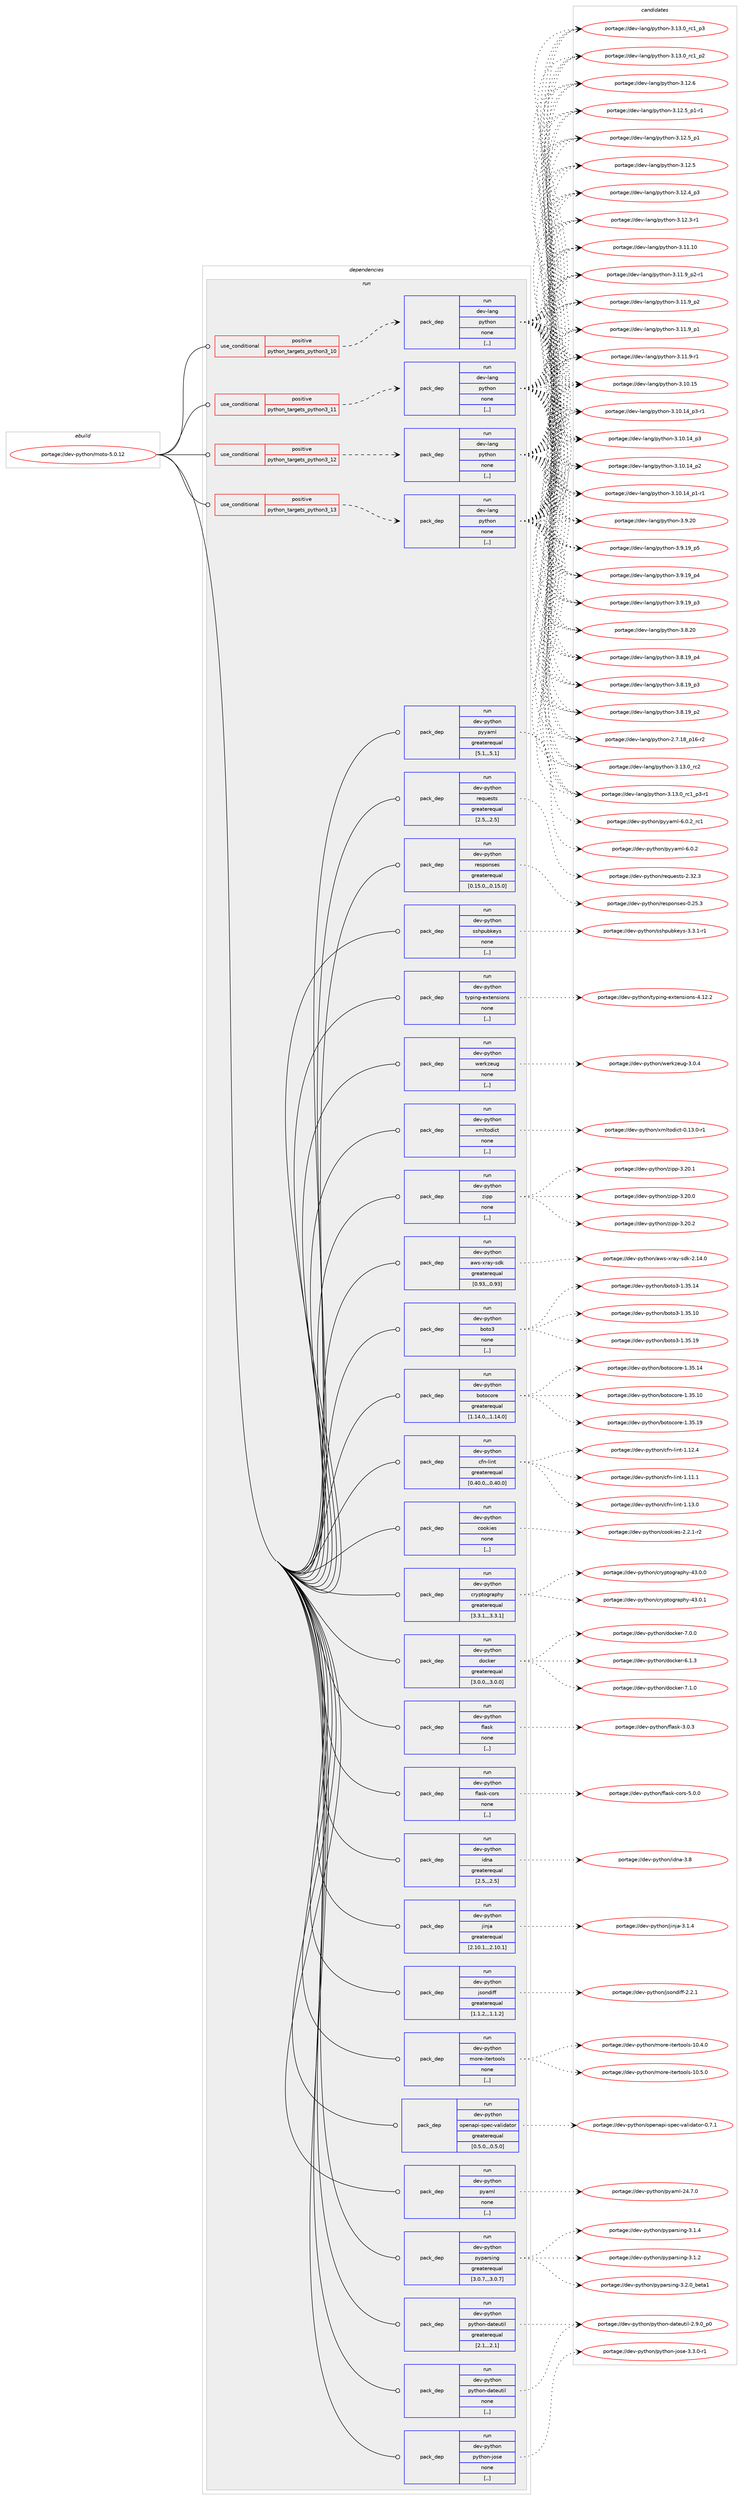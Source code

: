 digraph prolog {

# *************
# Graph options
# *************

newrank=true;
concentrate=true;
compound=true;
graph [rankdir=LR,fontname=Helvetica,fontsize=10,ranksep=1.5];#, ranksep=2.5, nodesep=0.2];
edge  [arrowhead=vee];
node  [fontname=Helvetica,fontsize=10];

# **********
# The ebuild
# **********

subgraph cluster_leftcol {
color=gray;
label=<<i>ebuild</i>>;
id [label="portage://dev-python/moto-5.0.12", color=red, width=4, href="../dev-python/moto-5.0.12.svg"];
}

# ****************
# The dependencies
# ****************

subgraph cluster_midcol {
color=gray;
label=<<i>dependencies</i>>;
subgraph cluster_compile {
fillcolor="#eeeeee";
style=filled;
label=<<i>compile</i>>;
}
subgraph cluster_compileandrun {
fillcolor="#eeeeee";
style=filled;
label=<<i>compile and run</i>>;
}
subgraph cluster_run {
fillcolor="#eeeeee";
style=filled;
label=<<i>run</i>>;
subgraph cond165378 {
dependency646344 [label=<<TABLE BORDER="0" CELLBORDER="1" CELLSPACING="0" CELLPADDING="4"><TR><TD ROWSPAN="3" CELLPADDING="10">use_conditional</TD></TR><TR><TD>positive</TD></TR><TR><TD>python_targets_python3_10</TD></TR></TABLE>>, shape=none, color=red];
subgraph pack476147 {
dependency646345 [label=<<TABLE BORDER="0" CELLBORDER="1" CELLSPACING="0" CELLPADDING="4" WIDTH="220"><TR><TD ROWSPAN="6" CELLPADDING="30">pack_dep</TD></TR><TR><TD WIDTH="110">run</TD></TR><TR><TD>dev-lang</TD></TR><TR><TD>python</TD></TR><TR><TD>none</TD></TR><TR><TD>[,,]</TD></TR></TABLE>>, shape=none, color=blue];
}
dependency646344:e -> dependency646345:w [weight=20,style="dashed",arrowhead="vee"];
}
id:e -> dependency646344:w [weight=20,style="solid",arrowhead="odot"];
subgraph cond165379 {
dependency646346 [label=<<TABLE BORDER="0" CELLBORDER="1" CELLSPACING="0" CELLPADDING="4"><TR><TD ROWSPAN="3" CELLPADDING="10">use_conditional</TD></TR><TR><TD>positive</TD></TR><TR><TD>python_targets_python3_11</TD></TR></TABLE>>, shape=none, color=red];
subgraph pack476148 {
dependency646347 [label=<<TABLE BORDER="0" CELLBORDER="1" CELLSPACING="0" CELLPADDING="4" WIDTH="220"><TR><TD ROWSPAN="6" CELLPADDING="30">pack_dep</TD></TR><TR><TD WIDTH="110">run</TD></TR><TR><TD>dev-lang</TD></TR><TR><TD>python</TD></TR><TR><TD>none</TD></TR><TR><TD>[,,]</TD></TR></TABLE>>, shape=none, color=blue];
}
dependency646346:e -> dependency646347:w [weight=20,style="dashed",arrowhead="vee"];
}
id:e -> dependency646346:w [weight=20,style="solid",arrowhead="odot"];
subgraph cond165380 {
dependency646348 [label=<<TABLE BORDER="0" CELLBORDER="1" CELLSPACING="0" CELLPADDING="4"><TR><TD ROWSPAN="3" CELLPADDING="10">use_conditional</TD></TR><TR><TD>positive</TD></TR><TR><TD>python_targets_python3_12</TD></TR></TABLE>>, shape=none, color=red];
subgraph pack476149 {
dependency646349 [label=<<TABLE BORDER="0" CELLBORDER="1" CELLSPACING="0" CELLPADDING="4" WIDTH="220"><TR><TD ROWSPAN="6" CELLPADDING="30">pack_dep</TD></TR><TR><TD WIDTH="110">run</TD></TR><TR><TD>dev-lang</TD></TR><TR><TD>python</TD></TR><TR><TD>none</TD></TR><TR><TD>[,,]</TD></TR></TABLE>>, shape=none, color=blue];
}
dependency646348:e -> dependency646349:w [weight=20,style="dashed",arrowhead="vee"];
}
id:e -> dependency646348:w [weight=20,style="solid",arrowhead="odot"];
subgraph cond165381 {
dependency646350 [label=<<TABLE BORDER="0" CELLBORDER="1" CELLSPACING="0" CELLPADDING="4"><TR><TD ROWSPAN="3" CELLPADDING="10">use_conditional</TD></TR><TR><TD>positive</TD></TR><TR><TD>python_targets_python3_13</TD></TR></TABLE>>, shape=none, color=red];
subgraph pack476150 {
dependency646351 [label=<<TABLE BORDER="0" CELLBORDER="1" CELLSPACING="0" CELLPADDING="4" WIDTH="220"><TR><TD ROWSPAN="6" CELLPADDING="30">pack_dep</TD></TR><TR><TD WIDTH="110">run</TD></TR><TR><TD>dev-lang</TD></TR><TR><TD>python</TD></TR><TR><TD>none</TD></TR><TR><TD>[,,]</TD></TR></TABLE>>, shape=none, color=blue];
}
dependency646350:e -> dependency646351:w [weight=20,style="dashed",arrowhead="vee"];
}
id:e -> dependency646350:w [weight=20,style="solid",arrowhead="odot"];
subgraph pack476151 {
dependency646352 [label=<<TABLE BORDER="0" CELLBORDER="1" CELLSPACING="0" CELLPADDING="4" WIDTH="220"><TR><TD ROWSPAN="6" CELLPADDING="30">pack_dep</TD></TR><TR><TD WIDTH="110">run</TD></TR><TR><TD>dev-python</TD></TR><TR><TD>aws-xray-sdk</TD></TR><TR><TD>greaterequal</TD></TR><TR><TD>[0.93,,,0.93]</TD></TR></TABLE>>, shape=none, color=blue];
}
id:e -> dependency646352:w [weight=20,style="solid",arrowhead="odot"];
subgraph pack476152 {
dependency646353 [label=<<TABLE BORDER="0" CELLBORDER="1" CELLSPACING="0" CELLPADDING="4" WIDTH="220"><TR><TD ROWSPAN="6" CELLPADDING="30">pack_dep</TD></TR><TR><TD WIDTH="110">run</TD></TR><TR><TD>dev-python</TD></TR><TR><TD>boto3</TD></TR><TR><TD>none</TD></TR><TR><TD>[,,]</TD></TR></TABLE>>, shape=none, color=blue];
}
id:e -> dependency646353:w [weight=20,style="solid",arrowhead="odot"];
subgraph pack476153 {
dependency646354 [label=<<TABLE BORDER="0" CELLBORDER="1" CELLSPACING="0" CELLPADDING="4" WIDTH="220"><TR><TD ROWSPAN="6" CELLPADDING="30">pack_dep</TD></TR><TR><TD WIDTH="110">run</TD></TR><TR><TD>dev-python</TD></TR><TR><TD>botocore</TD></TR><TR><TD>greaterequal</TD></TR><TR><TD>[1.14.0,,,1.14.0]</TD></TR></TABLE>>, shape=none, color=blue];
}
id:e -> dependency646354:w [weight=20,style="solid",arrowhead="odot"];
subgraph pack476154 {
dependency646355 [label=<<TABLE BORDER="0" CELLBORDER="1" CELLSPACING="0" CELLPADDING="4" WIDTH="220"><TR><TD ROWSPAN="6" CELLPADDING="30">pack_dep</TD></TR><TR><TD WIDTH="110">run</TD></TR><TR><TD>dev-python</TD></TR><TR><TD>cfn-lint</TD></TR><TR><TD>greaterequal</TD></TR><TR><TD>[0.40.0,,,0.40.0]</TD></TR></TABLE>>, shape=none, color=blue];
}
id:e -> dependency646355:w [weight=20,style="solid",arrowhead="odot"];
subgraph pack476155 {
dependency646356 [label=<<TABLE BORDER="0" CELLBORDER="1" CELLSPACING="0" CELLPADDING="4" WIDTH="220"><TR><TD ROWSPAN="6" CELLPADDING="30">pack_dep</TD></TR><TR><TD WIDTH="110">run</TD></TR><TR><TD>dev-python</TD></TR><TR><TD>cookies</TD></TR><TR><TD>none</TD></TR><TR><TD>[,,]</TD></TR></TABLE>>, shape=none, color=blue];
}
id:e -> dependency646356:w [weight=20,style="solid",arrowhead="odot"];
subgraph pack476156 {
dependency646357 [label=<<TABLE BORDER="0" CELLBORDER="1" CELLSPACING="0" CELLPADDING="4" WIDTH="220"><TR><TD ROWSPAN="6" CELLPADDING="30">pack_dep</TD></TR><TR><TD WIDTH="110">run</TD></TR><TR><TD>dev-python</TD></TR><TR><TD>cryptography</TD></TR><TR><TD>greaterequal</TD></TR><TR><TD>[3.3.1,,,3.3.1]</TD></TR></TABLE>>, shape=none, color=blue];
}
id:e -> dependency646357:w [weight=20,style="solid",arrowhead="odot"];
subgraph pack476157 {
dependency646358 [label=<<TABLE BORDER="0" CELLBORDER="1" CELLSPACING="0" CELLPADDING="4" WIDTH="220"><TR><TD ROWSPAN="6" CELLPADDING="30">pack_dep</TD></TR><TR><TD WIDTH="110">run</TD></TR><TR><TD>dev-python</TD></TR><TR><TD>docker</TD></TR><TR><TD>greaterequal</TD></TR><TR><TD>[3.0.0,,,3.0.0]</TD></TR></TABLE>>, shape=none, color=blue];
}
id:e -> dependency646358:w [weight=20,style="solid",arrowhead="odot"];
subgraph pack476158 {
dependency646359 [label=<<TABLE BORDER="0" CELLBORDER="1" CELLSPACING="0" CELLPADDING="4" WIDTH="220"><TR><TD ROWSPAN="6" CELLPADDING="30">pack_dep</TD></TR><TR><TD WIDTH="110">run</TD></TR><TR><TD>dev-python</TD></TR><TR><TD>flask</TD></TR><TR><TD>none</TD></TR><TR><TD>[,,]</TD></TR></TABLE>>, shape=none, color=blue];
}
id:e -> dependency646359:w [weight=20,style="solid",arrowhead="odot"];
subgraph pack476159 {
dependency646360 [label=<<TABLE BORDER="0" CELLBORDER="1" CELLSPACING="0" CELLPADDING="4" WIDTH="220"><TR><TD ROWSPAN="6" CELLPADDING="30">pack_dep</TD></TR><TR><TD WIDTH="110">run</TD></TR><TR><TD>dev-python</TD></TR><TR><TD>flask-cors</TD></TR><TR><TD>none</TD></TR><TR><TD>[,,]</TD></TR></TABLE>>, shape=none, color=blue];
}
id:e -> dependency646360:w [weight=20,style="solid",arrowhead="odot"];
subgraph pack476160 {
dependency646361 [label=<<TABLE BORDER="0" CELLBORDER="1" CELLSPACING="0" CELLPADDING="4" WIDTH="220"><TR><TD ROWSPAN="6" CELLPADDING="30">pack_dep</TD></TR><TR><TD WIDTH="110">run</TD></TR><TR><TD>dev-python</TD></TR><TR><TD>idna</TD></TR><TR><TD>greaterequal</TD></TR><TR><TD>[2.5,,,2.5]</TD></TR></TABLE>>, shape=none, color=blue];
}
id:e -> dependency646361:w [weight=20,style="solid",arrowhead="odot"];
subgraph pack476161 {
dependency646362 [label=<<TABLE BORDER="0" CELLBORDER="1" CELLSPACING="0" CELLPADDING="4" WIDTH="220"><TR><TD ROWSPAN="6" CELLPADDING="30">pack_dep</TD></TR><TR><TD WIDTH="110">run</TD></TR><TR><TD>dev-python</TD></TR><TR><TD>jinja</TD></TR><TR><TD>greaterequal</TD></TR><TR><TD>[2.10.1,,,2.10.1]</TD></TR></TABLE>>, shape=none, color=blue];
}
id:e -> dependency646362:w [weight=20,style="solid",arrowhead="odot"];
subgraph pack476162 {
dependency646363 [label=<<TABLE BORDER="0" CELLBORDER="1" CELLSPACING="0" CELLPADDING="4" WIDTH="220"><TR><TD ROWSPAN="6" CELLPADDING="30">pack_dep</TD></TR><TR><TD WIDTH="110">run</TD></TR><TR><TD>dev-python</TD></TR><TR><TD>jsondiff</TD></TR><TR><TD>greaterequal</TD></TR><TR><TD>[1.1.2,,,1.1.2]</TD></TR></TABLE>>, shape=none, color=blue];
}
id:e -> dependency646363:w [weight=20,style="solid",arrowhead="odot"];
subgraph pack476163 {
dependency646364 [label=<<TABLE BORDER="0" CELLBORDER="1" CELLSPACING="0" CELLPADDING="4" WIDTH="220"><TR><TD ROWSPAN="6" CELLPADDING="30">pack_dep</TD></TR><TR><TD WIDTH="110">run</TD></TR><TR><TD>dev-python</TD></TR><TR><TD>more-itertools</TD></TR><TR><TD>none</TD></TR><TR><TD>[,,]</TD></TR></TABLE>>, shape=none, color=blue];
}
id:e -> dependency646364:w [weight=20,style="solid",arrowhead="odot"];
subgraph pack476164 {
dependency646365 [label=<<TABLE BORDER="0" CELLBORDER="1" CELLSPACING="0" CELLPADDING="4" WIDTH="220"><TR><TD ROWSPAN="6" CELLPADDING="30">pack_dep</TD></TR><TR><TD WIDTH="110">run</TD></TR><TR><TD>dev-python</TD></TR><TR><TD>openapi-spec-validator</TD></TR><TR><TD>greaterequal</TD></TR><TR><TD>[0.5.0,,,0.5.0]</TD></TR></TABLE>>, shape=none, color=blue];
}
id:e -> dependency646365:w [weight=20,style="solid",arrowhead="odot"];
subgraph pack476165 {
dependency646366 [label=<<TABLE BORDER="0" CELLBORDER="1" CELLSPACING="0" CELLPADDING="4" WIDTH="220"><TR><TD ROWSPAN="6" CELLPADDING="30">pack_dep</TD></TR><TR><TD WIDTH="110">run</TD></TR><TR><TD>dev-python</TD></TR><TR><TD>pyaml</TD></TR><TR><TD>none</TD></TR><TR><TD>[,,]</TD></TR></TABLE>>, shape=none, color=blue];
}
id:e -> dependency646366:w [weight=20,style="solid",arrowhead="odot"];
subgraph pack476166 {
dependency646367 [label=<<TABLE BORDER="0" CELLBORDER="1" CELLSPACING="0" CELLPADDING="4" WIDTH="220"><TR><TD ROWSPAN="6" CELLPADDING="30">pack_dep</TD></TR><TR><TD WIDTH="110">run</TD></TR><TR><TD>dev-python</TD></TR><TR><TD>pyparsing</TD></TR><TR><TD>greaterequal</TD></TR><TR><TD>[3.0.7,,,3.0.7]</TD></TR></TABLE>>, shape=none, color=blue];
}
id:e -> dependency646367:w [weight=20,style="solid",arrowhead="odot"];
subgraph pack476167 {
dependency646368 [label=<<TABLE BORDER="0" CELLBORDER="1" CELLSPACING="0" CELLPADDING="4" WIDTH="220"><TR><TD ROWSPAN="6" CELLPADDING="30">pack_dep</TD></TR><TR><TD WIDTH="110">run</TD></TR><TR><TD>dev-python</TD></TR><TR><TD>python-dateutil</TD></TR><TR><TD>greaterequal</TD></TR><TR><TD>[2.1,,,2.1]</TD></TR></TABLE>>, shape=none, color=blue];
}
id:e -> dependency646368:w [weight=20,style="solid",arrowhead="odot"];
subgraph pack476168 {
dependency646369 [label=<<TABLE BORDER="0" CELLBORDER="1" CELLSPACING="0" CELLPADDING="4" WIDTH="220"><TR><TD ROWSPAN="6" CELLPADDING="30">pack_dep</TD></TR><TR><TD WIDTH="110">run</TD></TR><TR><TD>dev-python</TD></TR><TR><TD>python-dateutil</TD></TR><TR><TD>none</TD></TR><TR><TD>[,,]</TD></TR></TABLE>>, shape=none, color=blue];
}
id:e -> dependency646369:w [weight=20,style="solid",arrowhead="odot"];
subgraph pack476169 {
dependency646370 [label=<<TABLE BORDER="0" CELLBORDER="1" CELLSPACING="0" CELLPADDING="4" WIDTH="220"><TR><TD ROWSPAN="6" CELLPADDING="30">pack_dep</TD></TR><TR><TD WIDTH="110">run</TD></TR><TR><TD>dev-python</TD></TR><TR><TD>python-jose</TD></TR><TR><TD>none</TD></TR><TR><TD>[,,]</TD></TR></TABLE>>, shape=none, color=blue];
}
id:e -> dependency646370:w [weight=20,style="solid",arrowhead="odot"];
subgraph pack476170 {
dependency646371 [label=<<TABLE BORDER="0" CELLBORDER="1" CELLSPACING="0" CELLPADDING="4" WIDTH="220"><TR><TD ROWSPAN="6" CELLPADDING="30">pack_dep</TD></TR><TR><TD WIDTH="110">run</TD></TR><TR><TD>dev-python</TD></TR><TR><TD>pyyaml</TD></TR><TR><TD>greaterequal</TD></TR><TR><TD>[5.1,,,5.1]</TD></TR></TABLE>>, shape=none, color=blue];
}
id:e -> dependency646371:w [weight=20,style="solid",arrowhead="odot"];
subgraph pack476171 {
dependency646372 [label=<<TABLE BORDER="0" CELLBORDER="1" CELLSPACING="0" CELLPADDING="4" WIDTH="220"><TR><TD ROWSPAN="6" CELLPADDING="30">pack_dep</TD></TR><TR><TD WIDTH="110">run</TD></TR><TR><TD>dev-python</TD></TR><TR><TD>requests</TD></TR><TR><TD>greaterequal</TD></TR><TR><TD>[2.5,,,2.5]</TD></TR></TABLE>>, shape=none, color=blue];
}
id:e -> dependency646372:w [weight=20,style="solid",arrowhead="odot"];
subgraph pack476172 {
dependency646373 [label=<<TABLE BORDER="0" CELLBORDER="1" CELLSPACING="0" CELLPADDING="4" WIDTH="220"><TR><TD ROWSPAN="6" CELLPADDING="30">pack_dep</TD></TR><TR><TD WIDTH="110">run</TD></TR><TR><TD>dev-python</TD></TR><TR><TD>responses</TD></TR><TR><TD>greaterequal</TD></TR><TR><TD>[0.15.0,,,0.15.0]</TD></TR></TABLE>>, shape=none, color=blue];
}
id:e -> dependency646373:w [weight=20,style="solid",arrowhead="odot"];
subgraph pack476173 {
dependency646374 [label=<<TABLE BORDER="0" CELLBORDER="1" CELLSPACING="0" CELLPADDING="4" WIDTH="220"><TR><TD ROWSPAN="6" CELLPADDING="30">pack_dep</TD></TR><TR><TD WIDTH="110">run</TD></TR><TR><TD>dev-python</TD></TR><TR><TD>sshpubkeys</TD></TR><TR><TD>none</TD></TR><TR><TD>[,,]</TD></TR></TABLE>>, shape=none, color=blue];
}
id:e -> dependency646374:w [weight=20,style="solid",arrowhead="odot"];
subgraph pack476174 {
dependency646375 [label=<<TABLE BORDER="0" CELLBORDER="1" CELLSPACING="0" CELLPADDING="4" WIDTH="220"><TR><TD ROWSPAN="6" CELLPADDING="30">pack_dep</TD></TR><TR><TD WIDTH="110">run</TD></TR><TR><TD>dev-python</TD></TR><TR><TD>typing-extensions</TD></TR><TR><TD>none</TD></TR><TR><TD>[,,]</TD></TR></TABLE>>, shape=none, color=blue];
}
id:e -> dependency646375:w [weight=20,style="solid",arrowhead="odot"];
subgraph pack476175 {
dependency646376 [label=<<TABLE BORDER="0" CELLBORDER="1" CELLSPACING="0" CELLPADDING="4" WIDTH="220"><TR><TD ROWSPAN="6" CELLPADDING="30">pack_dep</TD></TR><TR><TD WIDTH="110">run</TD></TR><TR><TD>dev-python</TD></TR><TR><TD>werkzeug</TD></TR><TR><TD>none</TD></TR><TR><TD>[,,]</TD></TR></TABLE>>, shape=none, color=blue];
}
id:e -> dependency646376:w [weight=20,style="solid",arrowhead="odot"];
subgraph pack476176 {
dependency646377 [label=<<TABLE BORDER="0" CELLBORDER="1" CELLSPACING="0" CELLPADDING="4" WIDTH="220"><TR><TD ROWSPAN="6" CELLPADDING="30">pack_dep</TD></TR><TR><TD WIDTH="110">run</TD></TR><TR><TD>dev-python</TD></TR><TR><TD>xmltodict</TD></TR><TR><TD>none</TD></TR><TR><TD>[,,]</TD></TR></TABLE>>, shape=none, color=blue];
}
id:e -> dependency646377:w [weight=20,style="solid",arrowhead="odot"];
subgraph pack476177 {
dependency646378 [label=<<TABLE BORDER="0" CELLBORDER="1" CELLSPACING="0" CELLPADDING="4" WIDTH="220"><TR><TD ROWSPAN="6" CELLPADDING="30">pack_dep</TD></TR><TR><TD WIDTH="110">run</TD></TR><TR><TD>dev-python</TD></TR><TR><TD>zipp</TD></TR><TR><TD>none</TD></TR><TR><TD>[,,]</TD></TR></TABLE>>, shape=none, color=blue];
}
id:e -> dependency646378:w [weight=20,style="solid",arrowhead="odot"];
}
}

# **************
# The candidates
# **************

subgraph cluster_choices {
rank=same;
color=gray;
label=<<i>candidates</i>>;

subgraph choice476147 {
color=black;
nodesep=1;
choice10010111845108971101034711212111610411111045514649514648951149950 [label="portage://dev-lang/python-3.13.0_rc2", color=red, width=4,href="../dev-lang/python-3.13.0_rc2.svg"];
choice1001011184510897110103471121211161041111104551464951464895114994995112514511449 [label="portage://dev-lang/python-3.13.0_rc1_p3-r1", color=red, width=4,href="../dev-lang/python-3.13.0_rc1_p3-r1.svg"];
choice100101118451089711010347112121116104111110455146495146489511499499511251 [label="portage://dev-lang/python-3.13.0_rc1_p3", color=red, width=4,href="../dev-lang/python-3.13.0_rc1_p3.svg"];
choice100101118451089711010347112121116104111110455146495146489511499499511250 [label="portage://dev-lang/python-3.13.0_rc1_p2", color=red, width=4,href="../dev-lang/python-3.13.0_rc1_p2.svg"];
choice10010111845108971101034711212111610411111045514649504654 [label="portage://dev-lang/python-3.12.6", color=red, width=4,href="../dev-lang/python-3.12.6.svg"];
choice1001011184510897110103471121211161041111104551464950465395112494511449 [label="portage://dev-lang/python-3.12.5_p1-r1", color=red, width=4,href="../dev-lang/python-3.12.5_p1-r1.svg"];
choice100101118451089711010347112121116104111110455146495046539511249 [label="portage://dev-lang/python-3.12.5_p1", color=red, width=4,href="../dev-lang/python-3.12.5_p1.svg"];
choice10010111845108971101034711212111610411111045514649504653 [label="portage://dev-lang/python-3.12.5", color=red, width=4,href="../dev-lang/python-3.12.5.svg"];
choice100101118451089711010347112121116104111110455146495046529511251 [label="portage://dev-lang/python-3.12.4_p3", color=red, width=4,href="../dev-lang/python-3.12.4_p3.svg"];
choice100101118451089711010347112121116104111110455146495046514511449 [label="portage://dev-lang/python-3.12.3-r1", color=red, width=4,href="../dev-lang/python-3.12.3-r1.svg"];
choice1001011184510897110103471121211161041111104551464949464948 [label="portage://dev-lang/python-3.11.10", color=red, width=4,href="../dev-lang/python-3.11.10.svg"];
choice1001011184510897110103471121211161041111104551464949465795112504511449 [label="portage://dev-lang/python-3.11.9_p2-r1", color=red, width=4,href="../dev-lang/python-3.11.9_p2-r1.svg"];
choice100101118451089711010347112121116104111110455146494946579511250 [label="portage://dev-lang/python-3.11.9_p2", color=red, width=4,href="../dev-lang/python-3.11.9_p2.svg"];
choice100101118451089711010347112121116104111110455146494946579511249 [label="portage://dev-lang/python-3.11.9_p1", color=red, width=4,href="../dev-lang/python-3.11.9_p1.svg"];
choice100101118451089711010347112121116104111110455146494946574511449 [label="portage://dev-lang/python-3.11.9-r1", color=red, width=4,href="../dev-lang/python-3.11.9-r1.svg"];
choice1001011184510897110103471121211161041111104551464948464953 [label="portage://dev-lang/python-3.10.15", color=red, width=4,href="../dev-lang/python-3.10.15.svg"];
choice100101118451089711010347112121116104111110455146494846495295112514511449 [label="portage://dev-lang/python-3.10.14_p3-r1", color=red, width=4,href="../dev-lang/python-3.10.14_p3-r1.svg"];
choice10010111845108971101034711212111610411111045514649484649529511251 [label="portage://dev-lang/python-3.10.14_p3", color=red, width=4,href="../dev-lang/python-3.10.14_p3.svg"];
choice10010111845108971101034711212111610411111045514649484649529511250 [label="portage://dev-lang/python-3.10.14_p2", color=red, width=4,href="../dev-lang/python-3.10.14_p2.svg"];
choice100101118451089711010347112121116104111110455146494846495295112494511449 [label="portage://dev-lang/python-3.10.14_p1-r1", color=red, width=4,href="../dev-lang/python-3.10.14_p1-r1.svg"];
choice10010111845108971101034711212111610411111045514657465048 [label="portage://dev-lang/python-3.9.20", color=red, width=4,href="../dev-lang/python-3.9.20.svg"];
choice100101118451089711010347112121116104111110455146574649579511253 [label="portage://dev-lang/python-3.9.19_p5", color=red, width=4,href="../dev-lang/python-3.9.19_p5.svg"];
choice100101118451089711010347112121116104111110455146574649579511252 [label="portage://dev-lang/python-3.9.19_p4", color=red, width=4,href="../dev-lang/python-3.9.19_p4.svg"];
choice100101118451089711010347112121116104111110455146574649579511251 [label="portage://dev-lang/python-3.9.19_p3", color=red, width=4,href="../dev-lang/python-3.9.19_p3.svg"];
choice10010111845108971101034711212111610411111045514656465048 [label="portage://dev-lang/python-3.8.20", color=red, width=4,href="../dev-lang/python-3.8.20.svg"];
choice100101118451089711010347112121116104111110455146564649579511252 [label="portage://dev-lang/python-3.8.19_p4", color=red, width=4,href="../dev-lang/python-3.8.19_p4.svg"];
choice100101118451089711010347112121116104111110455146564649579511251 [label="portage://dev-lang/python-3.8.19_p3", color=red, width=4,href="../dev-lang/python-3.8.19_p3.svg"];
choice100101118451089711010347112121116104111110455146564649579511250 [label="portage://dev-lang/python-3.8.19_p2", color=red, width=4,href="../dev-lang/python-3.8.19_p2.svg"];
choice100101118451089711010347112121116104111110455046554649569511249544511450 [label="portage://dev-lang/python-2.7.18_p16-r2", color=red, width=4,href="../dev-lang/python-2.7.18_p16-r2.svg"];
dependency646345:e -> choice10010111845108971101034711212111610411111045514649514648951149950:w [style=dotted,weight="100"];
dependency646345:e -> choice1001011184510897110103471121211161041111104551464951464895114994995112514511449:w [style=dotted,weight="100"];
dependency646345:e -> choice100101118451089711010347112121116104111110455146495146489511499499511251:w [style=dotted,weight="100"];
dependency646345:e -> choice100101118451089711010347112121116104111110455146495146489511499499511250:w [style=dotted,weight="100"];
dependency646345:e -> choice10010111845108971101034711212111610411111045514649504654:w [style=dotted,weight="100"];
dependency646345:e -> choice1001011184510897110103471121211161041111104551464950465395112494511449:w [style=dotted,weight="100"];
dependency646345:e -> choice100101118451089711010347112121116104111110455146495046539511249:w [style=dotted,weight="100"];
dependency646345:e -> choice10010111845108971101034711212111610411111045514649504653:w [style=dotted,weight="100"];
dependency646345:e -> choice100101118451089711010347112121116104111110455146495046529511251:w [style=dotted,weight="100"];
dependency646345:e -> choice100101118451089711010347112121116104111110455146495046514511449:w [style=dotted,weight="100"];
dependency646345:e -> choice1001011184510897110103471121211161041111104551464949464948:w [style=dotted,weight="100"];
dependency646345:e -> choice1001011184510897110103471121211161041111104551464949465795112504511449:w [style=dotted,weight="100"];
dependency646345:e -> choice100101118451089711010347112121116104111110455146494946579511250:w [style=dotted,weight="100"];
dependency646345:e -> choice100101118451089711010347112121116104111110455146494946579511249:w [style=dotted,weight="100"];
dependency646345:e -> choice100101118451089711010347112121116104111110455146494946574511449:w [style=dotted,weight="100"];
dependency646345:e -> choice1001011184510897110103471121211161041111104551464948464953:w [style=dotted,weight="100"];
dependency646345:e -> choice100101118451089711010347112121116104111110455146494846495295112514511449:w [style=dotted,weight="100"];
dependency646345:e -> choice10010111845108971101034711212111610411111045514649484649529511251:w [style=dotted,weight="100"];
dependency646345:e -> choice10010111845108971101034711212111610411111045514649484649529511250:w [style=dotted,weight="100"];
dependency646345:e -> choice100101118451089711010347112121116104111110455146494846495295112494511449:w [style=dotted,weight="100"];
dependency646345:e -> choice10010111845108971101034711212111610411111045514657465048:w [style=dotted,weight="100"];
dependency646345:e -> choice100101118451089711010347112121116104111110455146574649579511253:w [style=dotted,weight="100"];
dependency646345:e -> choice100101118451089711010347112121116104111110455146574649579511252:w [style=dotted,weight="100"];
dependency646345:e -> choice100101118451089711010347112121116104111110455146574649579511251:w [style=dotted,weight="100"];
dependency646345:e -> choice10010111845108971101034711212111610411111045514656465048:w [style=dotted,weight="100"];
dependency646345:e -> choice100101118451089711010347112121116104111110455146564649579511252:w [style=dotted,weight="100"];
dependency646345:e -> choice100101118451089711010347112121116104111110455146564649579511251:w [style=dotted,weight="100"];
dependency646345:e -> choice100101118451089711010347112121116104111110455146564649579511250:w [style=dotted,weight="100"];
dependency646345:e -> choice100101118451089711010347112121116104111110455046554649569511249544511450:w [style=dotted,weight="100"];
}
subgraph choice476148 {
color=black;
nodesep=1;
choice10010111845108971101034711212111610411111045514649514648951149950 [label="portage://dev-lang/python-3.13.0_rc2", color=red, width=4,href="../dev-lang/python-3.13.0_rc2.svg"];
choice1001011184510897110103471121211161041111104551464951464895114994995112514511449 [label="portage://dev-lang/python-3.13.0_rc1_p3-r1", color=red, width=4,href="../dev-lang/python-3.13.0_rc1_p3-r1.svg"];
choice100101118451089711010347112121116104111110455146495146489511499499511251 [label="portage://dev-lang/python-3.13.0_rc1_p3", color=red, width=4,href="../dev-lang/python-3.13.0_rc1_p3.svg"];
choice100101118451089711010347112121116104111110455146495146489511499499511250 [label="portage://dev-lang/python-3.13.0_rc1_p2", color=red, width=4,href="../dev-lang/python-3.13.0_rc1_p2.svg"];
choice10010111845108971101034711212111610411111045514649504654 [label="portage://dev-lang/python-3.12.6", color=red, width=4,href="../dev-lang/python-3.12.6.svg"];
choice1001011184510897110103471121211161041111104551464950465395112494511449 [label="portage://dev-lang/python-3.12.5_p1-r1", color=red, width=4,href="../dev-lang/python-3.12.5_p1-r1.svg"];
choice100101118451089711010347112121116104111110455146495046539511249 [label="portage://dev-lang/python-3.12.5_p1", color=red, width=4,href="../dev-lang/python-3.12.5_p1.svg"];
choice10010111845108971101034711212111610411111045514649504653 [label="portage://dev-lang/python-3.12.5", color=red, width=4,href="../dev-lang/python-3.12.5.svg"];
choice100101118451089711010347112121116104111110455146495046529511251 [label="portage://dev-lang/python-3.12.4_p3", color=red, width=4,href="../dev-lang/python-3.12.4_p3.svg"];
choice100101118451089711010347112121116104111110455146495046514511449 [label="portage://dev-lang/python-3.12.3-r1", color=red, width=4,href="../dev-lang/python-3.12.3-r1.svg"];
choice1001011184510897110103471121211161041111104551464949464948 [label="portage://dev-lang/python-3.11.10", color=red, width=4,href="../dev-lang/python-3.11.10.svg"];
choice1001011184510897110103471121211161041111104551464949465795112504511449 [label="portage://dev-lang/python-3.11.9_p2-r1", color=red, width=4,href="../dev-lang/python-3.11.9_p2-r1.svg"];
choice100101118451089711010347112121116104111110455146494946579511250 [label="portage://dev-lang/python-3.11.9_p2", color=red, width=4,href="../dev-lang/python-3.11.9_p2.svg"];
choice100101118451089711010347112121116104111110455146494946579511249 [label="portage://dev-lang/python-3.11.9_p1", color=red, width=4,href="../dev-lang/python-3.11.9_p1.svg"];
choice100101118451089711010347112121116104111110455146494946574511449 [label="portage://dev-lang/python-3.11.9-r1", color=red, width=4,href="../dev-lang/python-3.11.9-r1.svg"];
choice1001011184510897110103471121211161041111104551464948464953 [label="portage://dev-lang/python-3.10.15", color=red, width=4,href="../dev-lang/python-3.10.15.svg"];
choice100101118451089711010347112121116104111110455146494846495295112514511449 [label="portage://dev-lang/python-3.10.14_p3-r1", color=red, width=4,href="../dev-lang/python-3.10.14_p3-r1.svg"];
choice10010111845108971101034711212111610411111045514649484649529511251 [label="portage://dev-lang/python-3.10.14_p3", color=red, width=4,href="../dev-lang/python-3.10.14_p3.svg"];
choice10010111845108971101034711212111610411111045514649484649529511250 [label="portage://dev-lang/python-3.10.14_p2", color=red, width=4,href="../dev-lang/python-3.10.14_p2.svg"];
choice100101118451089711010347112121116104111110455146494846495295112494511449 [label="portage://dev-lang/python-3.10.14_p1-r1", color=red, width=4,href="../dev-lang/python-3.10.14_p1-r1.svg"];
choice10010111845108971101034711212111610411111045514657465048 [label="portage://dev-lang/python-3.9.20", color=red, width=4,href="../dev-lang/python-3.9.20.svg"];
choice100101118451089711010347112121116104111110455146574649579511253 [label="portage://dev-lang/python-3.9.19_p5", color=red, width=4,href="../dev-lang/python-3.9.19_p5.svg"];
choice100101118451089711010347112121116104111110455146574649579511252 [label="portage://dev-lang/python-3.9.19_p4", color=red, width=4,href="../dev-lang/python-3.9.19_p4.svg"];
choice100101118451089711010347112121116104111110455146574649579511251 [label="portage://dev-lang/python-3.9.19_p3", color=red, width=4,href="../dev-lang/python-3.9.19_p3.svg"];
choice10010111845108971101034711212111610411111045514656465048 [label="portage://dev-lang/python-3.8.20", color=red, width=4,href="../dev-lang/python-3.8.20.svg"];
choice100101118451089711010347112121116104111110455146564649579511252 [label="portage://dev-lang/python-3.8.19_p4", color=red, width=4,href="../dev-lang/python-3.8.19_p4.svg"];
choice100101118451089711010347112121116104111110455146564649579511251 [label="portage://dev-lang/python-3.8.19_p3", color=red, width=4,href="../dev-lang/python-3.8.19_p3.svg"];
choice100101118451089711010347112121116104111110455146564649579511250 [label="portage://dev-lang/python-3.8.19_p2", color=red, width=4,href="../dev-lang/python-3.8.19_p2.svg"];
choice100101118451089711010347112121116104111110455046554649569511249544511450 [label="portage://dev-lang/python-2.7.18_p16-r2", color=red, width=4,href="../dev-lang/python-2.7.18_p16-r2.svg"];
dependency646347:e -> choice10010111845108971101034711212111610411111045514649514648951149950:w [style=dotted,weight="100"];
dependency646347:e -> choice1001011184510897110103471121211161041111104551464951464895114994995112514511449:w [style=dotted,weight="100"];
dependency646347:e -> choice100101118451089711010347112121116104111110455146495146489511499499511251:w [style=dotted,weight="100"];
dependency646347:e -> choice100101118451089711010347112121116104111110455146495146489511499499511250:w [style=dotted,weight="100"];
dependency646347:e -> choice10010111845108971101034711212111610411111045514649504654:w [style=dotted,weight="100"];
dependency646347:e -> choice1001011184510897110103471121211161041111104551464950465395112494511449:w [style=dotted,weight="100"];
dependency646347:e -> choice100101118451089711010347112121116104111110455146495046539511249:w [style=dotted,weight="100"];
dependency646347:e -> choice10010111845108971101034711212111610411111045514649504653:w [style=dotted,weight="100"];
dependency646347:e -> choice100101118451089711010347112121116104111110455146495046529511251:w [style=dotted,weight="100"];
dependency646347:e -> choice100101118451089711010347112121116104111110455146495046514511449:w [style=dotted,weight="100"];
dependency646347:e -> choice1001011184510897110103471121211161041111104551464949464948:w [style=dotted,weight="100"];
dependency646347:e -> choice1001011184510897110103471121211161041111104551464949465795112504511449:w [style=dotted,weight="100"];
dependency646347:e -> choice100101118451089711010347112121116104111110455146494946579511250:w [style=dotted,weight="100"];
dependency646347:e -> choice100101118451089711010347112121116104111110455146494946579511249:w [style=dotted,weight="100"];
dependency646347:e -> choice100101118451089711010347112121116104111110455146494946574511449:w [style=dotted,weight="100"];
dependency646347:e -> choice1001011184510897110103471121211161041111104551464948464953:w [style=dotted,weight="100"];
dependency646347:e -> choice100101118451089711010347112121116104111110455146494846495295112514511449:w [style=dotted,weight="100"];
dependency646347:e -> choice10010111845108971101034711212111610411111045514649484649529511251:w [style=dotted,weight="100"];
dependency646347:e -> choice10010111845108971101034711212111610411111045514649484649529511250:w [style=dotted,weight="100"];
dependency646347:e -> choice100101118451089711010347112121116104111110455146494846495295112494511449:w [style=dotted,weight="100"];
dependency646347:e -> choice10010111845108971101034711212111610411111045514657465048:w [style=dotted,weight="100"];
dependency646347:e -> choice100101118451089711010347112121116104111110455146574649579511253:w [style=dotted,weight="100"];
dependency646347:e -> choice100101118451089711010347112121116104111110455146574649579511252:w [style=dotted,weight="100"];
dependency646347:e -> choice100101118451089711010347112121116104111110455146574649579511251:w [style=dotted,weight="100"];
dependency646347:e -> choice10010111845108971101034711212111610411111045514656465048:w [style=dotted,weight="100"];
dependency646347:e -> choice100101118451089711010347112121116104111110455146564649579511252:w [style=dotted,weight="100"];
dependency646347:e -> choice100101118451089711010347112121116104111110455146564649579511251:w [style=dotted,weight="100"];
dependency646347:e -> choice100101118451089711010347112121116104111110455146564649579511250:w [style=dotted,weight="100"];
dependency646347:e -> choice100101118451089711010347112121116104111110455046554649569511249544511450:w [style=dotted,weight="100"];
}
subgraph choice476149 {
color=black;
nodesep=1;
choice10010111845108971101034711212111610411111045514649514648951149950 [label="portage://dev-lang/python-3.13.0_rc2", color=red, width=4,href="../dev-lang/python-3.13.0_rc2.svg"];
choice1001011184510897110103471121211161041111104551464951464895114994995112514511449 [label="portage://dev-lang/python-3.13.0_rc1_p3-r1", color=red, width=4,href="../dev-lang/python-3.13.0_rc1_p3-r1.svg"];
choice100101118451089711010347112121116104111110455146495146489511499499511251 [label="portage://dev-lang/python-3.13.0_rc1_p3", color=red, width=4,href="../dev-lang/python-3.13.0_rc1_p3.svg"];
choice100101118451089711010347112121116104111110455146495146489511499499511250 [label="portage://dev-lang/python-3.13.0_rc1_p2", color=red, width=4,href="../dev-lang/python-3.13.0_rc1_p2.svg"];
choice10010111845108971101034711212111610411111045514649504654 [label="portage://dev-lang/python-3.12.6", color=red, width=4,href="../dev-lang/python-3.12.6.svg"];
choice1001011184510897110103471121211161041111104551464950465395112494511449 [label="portage://dev-lang/python-3.12.5_p1-r1", color=red, width=4,href="../dev-lang/python-3.12.5_p1-r1.svg"];
choice100101118451089711010347112121116104111110455146495046539511249 [label="portage://dev-lang/python-3.12.5_p1", color=red, width=4,href="../dev-lang/python-3.12.5_p1.svg"];
choice10010111845108971101034711212111610411111045514649504653 [label="portage://dev-lang/python-3.12.5", color=red, width=4,href="../dev-lang/python-3.12.5.svg"];
choice100101118451089711010347112121116104111110455146495046529511251 [label="portage://dev-lang/python-3.12.4_p3", color=red, width=4,href="../dev-lang/python-3.12.4_p3.svg"];
choice100101118451089711010347112121116104111110455146495046514511449 [label="portage://dev-lang/python-3.12.3-r1", color=red, width=4,href="../dev-lang/python-3.12.3-r1.svg"];
choice1001011184510897110103471121211161041111104551464949464948 [label="portage://dev-lang/python-3.11.10", color=red, width=4,href="../dev-lang/python-3.11.10.svg"];
choice1001011184510897110103471121211161041111104551464949465795112504511449 [label="portage://dev-lang/python-3.11.9_p2-r1", color=red, width=4,href="../dev-lang/python-3.11.9_p2-r1.svg"];
choice100101118451089711010347112121116104111110455146494946579511250 [label="portage://dev-lang/python-3.11.9_p2", color=red, width=4,href="../dev-lang/python-3.11.9_p2.svg"];
choice100101118451089711010347112121116104111110455146494946579511249 [label="portage://dev-lang/python-3.11.9_p1", color=red, width=4,href="../dev-lang/python-3.11.9_p1.svg"];
choice100101118451089711010347112121116104111110455146494946574511449 [label="portage://dev-lang/python-3.11.9-r1", color=red, width=4,href="../dev-lang/python-3.11.9-r1.svg"];
choice1001011184510897110103471121211161041111104551464948464953 [label="portage://dev-lang/python-3.10.15", color=red, width=4,href="../dev-lang/python-3.10.15.svg"];
choice100101118451089711010347112121116104111110455146494846495295112514511449 [label="portage://dev-lang/python-3.10.14_p3-r1", color=red, width=4,href="../dev-lang/python-3.10.14_p3-r1.svg"];
choice10010111845108971101034711212111610411111045514649484649529511251 [label="portage://dev-lang/python-3.10.14_p3", color=red, width=4,href="../dev-lang/python-3.10.14_p3.svg"];
choice10010111845108971101034711212111610411111045514649484649529511250 [label="portage://dev-lang/python-3.10.14_p2", color=red, width=4,href="../dev-lang/python-3.10.14_p2.svg"];
choice100101118451089711010347112121116104111110455146494846495295112494511449 [label="portage://dev-lang/python-3.10.14_p1-r1", color=red, width=4,href="../dev-lang/python-3.10.14_p1-r1.svg"];
choice10010111845108971101034711212111610411111045514657465048 [label="portage://dev-lang/python-3.9.20", color=red, width=4,href="../dev-lang/python-3.9.20.svg"];
choice100101118451089711010347112121116104111110455146574649579511253 [label="portage://dev-lang/python-3.9.19_p5", color=red, width=4,href="../dev-lang/python-3.9.19_p5.svg"];
choice100101118451089711010347112121116104111110455146574649579511252 [label="portage://dev-lang/python-3.9.19_p4", color=red, width=4,href="../dev-lang/python-3.9.19_p4.svg"];
choice100101118451089711010347112121116104111110455146574649579511251 [label="portage://dev-lang/python-3.9.19_p3", color=red, width=4,href="../dev-lang/python-3.9.19_p3.svg"];
choice10010111845108971101034711212111610411111045514656465048 [label="portage://dev-lang/python-3.8.20", color=red, width=4,href="../dev-lang/python-3.8.20.svg"];
choice100101118451089711010347112121116104111110455146564649579511252 [label="portage://dev-lang/python-3.8.19_p4", color=red, width=4,href="../dev-lang/python-3.8.19_p4.svg"];
choice100101118451089711010347112121116104111110455146564649579511251 [label="portage://dev-lang/python-3.8.19_p3", color=red, width=4,href="../dev-lang/python-3.8.19_p3.svg"];
choice100101118451089711010347112121116104111110455146564649579511250 [label="portage://dev-lang/python-3.8.19_p2", color=red, width=4,href="../dev-lang/python-3.8.19_p2.svg"];
choice100101118451089711010347112121116104111110455046554649569511249544511450 [label="portage://dev-lang/python-2.7.18_p16-r2", color=red, width=4,href="../dev-lang/python-2.7.18_p16-r2.svg"];
dependency646349:e -> choice10010111845108971101034711212111610411111045514649514648951149950:w [style=dotted,weight="100"];
dependency646349:e -> choice1001011184510897110103471121211161041111104551464951464895114994995112514511449:w [style=dotted,weight="100"];
dependency646349:e -> choice100101118451089711010347112121116104111110455146495146489511499499511251:w [style=dotted,weight="100"];
dependency646349:e -> choice100101118451089711010347112121116104111110455146495146489511499499511250:w [style=dotted,weight="100"];
dependency646349:e -> choice10010111845108971101034711212111610411111045514649504654:w [style=dotted,weight="100"];
dependency646349:e -> choice1001011184510897110103471121211161041111104551464950465395112494511449:w [style=dotted,weight="100"];
dependency646349:e -> choice100101118451089711010347112121116104111110455146495046539511249:w [style=dotted,weight="100"];
dependency646349:e -> choice10010111845108971101034711212111610411111045514649504653:w [style=dotted,weight="100"];
dependency646349:e -> choice100101118451089711010347112121116104111110455146495046529511251:w [style=dotted,weight="100"];
dependency646349:e -> choice100101118451089711010347112121116104111110455146495046514511449:w [style=dotted,weight="100"];
dependency646349:e -> choice1001011184510897110103471121211161041111104551464949464948:w [style=dotted,weight="100"];
dependency646349:e -> choice1001011184510897110103471121211161041111104551464949465795112504511449:w [style=dotted,weight="100"];
dependency646349:e -> choice100101118451089711010347112121116104111110455146494946579511250:w [style=dotted,weight="100"];
dependency646349:e -> choice100101118451089711010347112121116104111110455146494946579511249:w [style=dotted,weight="100"];
dependency646349:e -> choice100101118451089711010347112121116104111110455146494946574511449:w [style=dotted,weight="100"];
dependency646349:e -> choice1001011184510897110103471121211161041111104551464948464953:w [style=dotted,weight="100"];
dependency646349:e -> choice100101118451089711010347112121116104111110455146494846495295112514511449:w [style=dotted,weight="100"];
dependency646349:e -> choice10010111845108971101034711212111610411111045514649484649529511251:w [style=dotted,weight="100"];
dependency646349:e -> choice10010111845108971101034711212111610411111045514649484649529511250:w [style=dotted,weight="100"];
dependency646349:e -> choice100101118451089711010347112121116104111110455146494846495295112494511449:w [style=dotted,weight="100"];
dependency646349:e -> choice10010111845108971101034711212111610411111045514657465048:w [style=dotted,weight="100"];
dependency646349:e -> choice100101118451089711010347112121116104111110455146574649579511253:w [style=dotted,weight="100"];
dependency646349:e -> choice100101118451089711010347112121116104111110455146574649579511252:w [style=dotted,weight="100"];
dependency646349:e -> choice100101118451089711010347112121116104111110455146574649579511251:w [style=dotted,weight="100"];
dependency646349:e -> choice10010111845108971101034711212111610411111045514656465048:w [style=dotted,weight="100"];
dependency646349:e -> choice100101118451089711010347112121116104111110455146564649579511252:w [style=dotted,weight="100"];
dependency646349:e -> choice100101118451089711010347112121116104111110455146564649579511251:w [style=dotted,weight="100"];
dependency646349:e -> choice100101118451089711010347112121116104111110455146564649579511250:w [style=dotted,weight="100"];
dependency646349:e -> choice100101118451089711010347112121116104111110455046554649569511249544511450:w [style=dotted,weight="100"];
}
subgraph choice476150 {
color=black;
nodesep=1;
choice10010111845108971101034711212111610411111045514649514648951149950 [label="portage://dev-lang/python-3.13.0_rc2", color=red, width=4,href="../dev-lang/python-3.13.0_rc2.svg"];
choice1001011184510897110103471121211161041111104551464951464895114994995112514511449 [label="portage://dev-lang/python-3.13.0_rc1_p3-r1", color=red, width=4,href="../dev-lang/python-3.13.0_rc1_p3-r1.svg"];
choice100101118451089711010347112121116104111110455146495146489511499499511251 [label="portage://dev-lang/python-3.13.0_rc1_p3", color=red, width=4,href="../dev-lang/python-3.13.0_rc1_p3.svg"];
choice100101118451089711010347112121116104111110455146495146489511499499511250 [label="portage://dev-lang/python-3.13.0_rc1_p2", color=red, width=4,href="../dev-lang/python-3.13.0_rc1_p2.svg"];
choice10010111845108971101034711212111610411111045514649504654 [label="portage://dev-lang/python-3.12.6", color=red, width=4,href="../dev-lang/python-3.12.6.svg"];
choice1001011184510897110103471121211161041111104551464950465395112494511449 [label="portage://dev-lang/python-3.12.5_p1-r1", color=red, width=4,href="../dev-lang/python-3.12.5_p1-r1.svg"];
choice100101118451089711010347112121116104111110455146495046539511249 [label="portage://dev-lang/python-3.12.5_p1", color=red, width=4,href="../dev-lang/python-3.12.5_p1.svg"];
choice10010111845108971101034711212111610411111045514649504653 [label="portage://dev-lang/python-3.12.5", color=red, width=4,href="../dev-lang/python-3.12.5.svg"];
choice100101118451089711010347112121116104111110455146495046529511251 [label="portage://dev-lang/python-3.12.4_p3", color=red, width=4,href="../dev-lang/python-3.12.4_p3.svg"];
choice100101118451089711010347112121116104111110455146495046514511449 [label="portage://dev-lang/python-3.12.3-r1", color=red, width=4,href="../dev-lang/python-3.12.3-r1.svg"];
choice1001011184510897110103471121211161041111104551464949464948 [label="portage://dev-lang/python-3.11.10", color=red, width=4,href="../dev-lang/python-3.11.10.svg"];
choice1001011184510897110103471121211161041111104551464949465795112504511449 [label="portage://dev-lang/python-3.11.9_p2-r1", color=red, width=4,href="../dev-lang/python-3.11.9_p2-r1.svg"];
choice100101118451089711010347112121116104111110455146494946579511250 [label="portage://dev-lang/python-3.11.9_p2", color=red, width=4,href="../dev-lang/python-3.11.9_p2.svg"];
choice100101118451089711010347112121116104111110455146494946579511249 [label="portage://dev-lang/python-3.11.9_p1", color=red, width=4,href="../dev-lang/python-3.11.9_p1.svg"];
choice100101118451089711010347112121116104111110455146494946574511449 [label="portage://dev-lang/python-3.11.9-r1", color=red, width=4,href="../dev-lang/python-3.11.9-r1.svg"];
choice1001011184510897110103471121211161041111104551464948464953 [label="portage://dev-lang/python-3.10.15", color=red, width=4,href="../dev-lang/python-3.10.15.svg"];
choice100101118451089711010347112121116104111110455146494846495295112514511449 [label="portage://dev-lang/python-3.10.14_p3-r1", color=red, width=4,href="../dev-lang/python-3.10.14_p3-r1.svg"];
choice10010111845108971101034711212111610411111045514649484649529511251 [label="portage://dev-lang/python-3.10.14_p3", color=red, width=4,href="../dev-lang/python-3.10.14_p3.svg"];
choice10010111845108971101034711212111610411111045514649484649529511250 [label="portage://dev-lang/python-3.10.14_p2", color=red, width=4,href="../dev-lang/python-3.10.14_p2.svg"];
choice100101118451089711010347112121116104111110455146494846495295112494511449 [label="portage://dev-lang/python-3.10.14_p1-r1", color=red, width=4,href="../dev-lang/python-3.10.14_p1-r1.svg"];
choice10010111845108971101034711212111610411111045514657465048 [label="portage://dev-lang/python-3.9.20", color=red, width=4,href="../dev-lang/python-3.9.20.svg"];
choice100101118451089711010347112121116104111110455146574649579511253 [label="portage://dev-lang/python-3.9.19_p5", color=red, width=4,href="../dev-lang/python-3.9.19_p5.svg"];
choice100101118451089711010347112121116104111110455146574649579511252 [label="portage://dev-lang/python-3.9.19_p4", color=red, width=4,href="../dev-lang/python-3.9.19_p4.svg"];
choice100101118451089711010347112121116104111110455146574649579511251 [label="portage://dev-lang/python-3.9.19_p3", color=red, width=4,href="../dev-lang/python-3.9.19_p3.svg"];
choice10010111845108971101034711212111610411111045514656465048 [label="portage://dev-lang/python-3.8.20", color=red, width=4,href="../dev-lang/python-3.8.20.svg"];
choice100101118451089711010347112121116104111110455146564649579511252 [label="portage://dev-lang/python-3.8.19_p4", color=red, width=4,href="../dev-lang/python-3.8.19_p4.svg"];
choice100101118451089711010347112121116104111110455146564649579511251 [label="portage://dev-lang/python-3.8.19_p3", color=red, width=4,href="../dev-lang/python-3.8.19_p3.svg"];
choice100101118451089711010347112121116104111110455146564649579511250 [label="portage://dev-lang/python-3.8.19_p2", color=red, width=4,href="../dev-lang/python-3.8.19_p2.svg"];
choice100101118451089711010347112121116104111110455046554649569511249544511450 [label="portage://dev-lang/python-2.7.18_p16-r2", color=red, width=4,href="../dev-lang/python-2.7.18_p16-r2.svg"];
dependency646351:e -> choice10010111845108971101034711212111610411111045514649514648951149950:w [style=dotted,weight="100"];
dependency646351:e -> choice1001011184510897110103471121211161041111104551464951464895114994995112514511449:w [style=dotted,weight="100"];
dependency646351:e -> choice100101118451089711010347112121116104111110455146495146489511499499511251:w [style=dotted,weight="100"];
dependency646351:e -> choice100101118451089711010347112121116104111110455146495146489511499499511250:w [style=dotted,weight="100"];
dependency646351:e -> choice10010111845108971101034711212111610411111045514649504654:w [style=dotted,weight="100"];
dependency646351:e -> choice1001011184510897110103471121211161041111104551464950465395112494511449:w [style=dotted,weight="100"];
dependency646351:e -> choice100101118451089711010347112121116104111110455146495046539511249:w [style=dotted,weight="100"];
dependency646351:e -> choice10010111845108971101034711212111610411111045514649504653:w [style=dotted,weight="100"];
dependency646351:e -> choice100101118451089711010347112121116104111110455146495046529511251:w [style=dotted,weight="100"];
dependency646351:e -> choice100101118451089711010347112121116104111110455146495046514511449:w [style=dotted,weight="100"];
dependency646351:e -> choice1001011184510897110103471121211161041111104551464949464948:w [style=dotted,weight="100"];
dependency646351:e -> choice1001011184510897110103471121211161041111104551464949465795112504511449:w [style=dotted,weight="100"];
dependency646351:e -> choice100101118451089711010347112121116104111110455146494946579511250:w [style=dotted,weight="100"];
dependency646351:e -> choice100101118451089711010347112121116104111110455146494946579511249:w [style=dotted,weight="100"];
dependency646351:e -> choice100101118451089711010347112121116104111110455146494946574511449:w [style=dotted,weight="100"];
dependency646351:e -> choice1001011184510897110103471121211161041111104551464948464953:w [style=dotted,weight="100"];
dependency646351:e -> choice100101118451089711010347112121116104111110455146494846495295112514511449:w [style=dotted,weight="100"];
dependency646351:e -> choice10010111845108971101034711212111610411111045514649484649529511251:w [style=dotted,weight="100"];
dependency646351:e -> choice10010111845108971101034711212111610411111045514649484649529511250:w [style=dotted,weight="100"];
dependency646351:e -> choice100101118451089711010347112121116104111110455146494846495295112494511449:w [style=dotted,weight="100"];
dependency646351:e -> choice10010111845108971101034711212111610411111045514657465048:w [style=dotted,weight="100"];
dependency646351:e -> choice100101118451089711010347112121116104111110455146574649579511253:w [style=dotted,weight="100"];
dependency646351:e -> choice100101118451089711010347112121116104111110455146574649579511252:w [style=dotted,weight="100"];
dependency646351:e -> choice100101118451089711010347112121116104111110455146574649579511251:w [style=dotted,weight="100"];
dependency646351:e -> choice10010111845108971101034711212111610411111045514656465048:w [style=dotted,weight="100"];
dependency646351:e -> choice100101118451089711010347112121116104111110455146564649579511252:w [style=dotted,weight="100"];
dependency646351:e -> choice100101118451089711010347112121116104111110455146564649579511251:w [style=dotted,weight="100"];
dependency646351:e -> choice100101118451089711010347112121116104111110455146564649579511250:w [style=dotted,weight="100"];
dependency646351:e -> choice100101118451089711010347112121116104111110455046554649569511249544511450:w [style=dotted,weight="100"];
}
subgraph choice476151 {
color=black;
nodesep=1;
choice10010111845112121116104111110479711911545120114971214511510010745504649524648 [label="portage://dev-python/aws-xray-sdk-2.14.0", color=red, width=4,href="../dev-python/aws-xray-sdk-2.14.0.svg"];
dependency646352:e -> choice10010111845112121116104111110479711911545120114971214511510010745504649524648:w [style=dotted,weight="100"];
}
subgraph choice476152 {
color=black;
nodesep=1;
choice100101118451121211161041111104798111116111514549465153464957 [label="portage://dev-python/boto3-1.35.19", color=red, width=4,href="../dev-python/boto3-1.35.19.svg"];
choice100101118451121211161041111104798111116111514549465153464952 [label="portage://dev-python/boto3-1.35.14", color=red, width=4,href="../dev-python/boto3-1.35.14.svg"];
choice100101118451121211161041111104798111116111514549465153464948 [label="portage://dev-python/boto3-1.35.10", color=red, width=4,href="../dev-python/boto3-1.35.10.svg"];
dependency646353:e -> choice100101118451121211161041111104798111116111514549465153464957:w [style=dotted,weight="100"];
dependency646353:e -> choice100101118451121211161041111104798111116111514549465153464952:w [style=dotted,weight="100"];
dependency646353:e -> choice100101118451121211161041111104798111116111514549465153464948:w [style=dotted,weight="100"];
}
subgraph choice476153 {
color=black;
nodesep=1;
choice100101118451121211161041111104798111116111991111141014549465153464957 [label="portage://dev-python/botocore-1.35.19", color=red, width=4,href="../dev-python/botocore-1.35.19.svg"];
choice100101118451121211161041111104798111116111991111141014549465153464952 [label="portage://dev-python/botocore-1.35.14", color=red, width=4,href="../dev-python/botocore-1.35.14.svg"];
choice100101118451121211161041111104798111116111991111141014549465153464948 [label="portage://dev-python/botocore-1.35.10", color=red, width=4,href="../dev-python/botocore-1.35.10.svg"];
dependency646354:e -> choice100101118451121211161041111104798111116111991111141014549465153464957:w [style=dotted,weight="100"];
dependency646354:e -> choice100101118451121211161041111104798111116111991111141014549465153464952:w [style=dotted,weight="100"];
dependency646354:e -> choice100101118451121211161041111104798111116111991111141014549465153464948:w [style=dotted,weight="100"];
}
subgraph choice476154 {
color=black;
nodesep=1;
choice1001011184511212111610411111047991021104510810511011645494649514648 [label="portage://dev-python/cfn-lint-1.13.0", color=red, width=4,href="../dev-python/cfn-lint-1.13.0.svg"];
choice1001011184511212111610411111047991021104510810511011645494649504652 [label="portage://dev-python/cfn-lint-1.12.4", color=red, width=4,href="../dev-python/cfn-lint-1.12.4.svg"];
choice1001011184511212111610411111047991021104510810511011645494649494649 [label="portage://dev-python/cfn-lint-1.11.1", color=red, width=4,href="../dev-python/cfn-lint-1.11.1.svg"];
dependency646355:e -> choice1001011184511212111610411111047991021104510810511011645494649514648:w [style=dotted,weight="100"];
dependency646355:e -> choice1001011184511212111610411111047991021104510810511011645494649504652:w [style=dotted,weight="100"];
dependency646355:e -> choice1001011184511212111610411111047991021104510810511011645494649494649:w [style=dotted,weight="100"];
}
subgraph choice476155 {
color=black;
nodesep=1;
choice1001011184511212111610411111047991111111071051011154550465046494511450 [label="portage://dev-python/cookies-2.2.1-r2", color=red, width=4,href="../dev-python/cookies-2.2.1-r2.svg"];
dependency646356:e -> choice1001011184511212111610411111047991111111071051011154550465046494511450:w [style=dotted,weight="100"];
}
subgraph choice476156 {
color=black;
nodesep=1;
choice1001011184511212111610411111047991141211121161111031149711210412145525146484649 [label="portage://dev-python/cryptography-43.0.1", color=red, width=4,href="../dev-python/cryptography-43.0.1.svg"];
choice1001011184511212111610411111047991141211121161111031149711210412145525146484648 [label="portage://dev-python/cryptography-43.0.0", color=red, width=4,href="../dev-python/cryptography-43.0.0.svg"];
dependency646357:e -> choice1001011184511212111610411111047991141211121161111031149711210412145525146484649:w [style=dotted,weight="100"];
dependency646357:e -> choice1001011184511212111610411111047991141211121161111031149711210412145525146484648:w [style=dotted,weight="100"];
}
subgraph choice476157 {
color=black;
nodesep=1;
choice100101118451121211161041111104710011199107101114455546494648 [label="portage://dev-python/docker-7.1.0", color=red, width=4,href="../dev-python/docker-7.1.0.svg"];
choice100101118451121211161041111104710011199107101114455546484648 [label="portage://dev-python/docker-7.0.0", color=red, width=4,href="../dev-python/docker-7.0.0.svg"];
choice100101118451121211161041111104710011199107101114455446494651 [label="portage://dev-python/docker-6.1.3", color=red, width=4,href="../dev-python/docker-6.1.3.svg"];
dependency646358:e -> choice100101118451121211161041111104710011199107101114455546494648:w [style=dotted,weight="100"];
dependency646358:e -> choice100101118451121211161041111104710011199107101114455546484648:w [style=dotted,weight="100"];
dependency646358:e -> choice100101118451121211161041111104710011199107101114455446494651:w [style=dotted,weight="100"];
}
subgraph choice476158 {
color=black;
nodesep=1;
choice100101118451121211161041111104710210897115107455146484651 [label="portage://dev-python/flask-3.0.3", color=red, width=4,href="../dev-python/flask-3.0.3.svg"];
dependency646359:e -> choice100101118451121211161041111104710210897115107455146484651:w [style=dotted,weight="100"];
}
subgraph choice476159 {
color=black;
nodesep=1;
choice1001011184511212111610411111047102108971151074599111114115455346484648 [label="portage://dev-python/flask-cors-5.0.0", color=red, width=4,href="../dev-python/flask-cors-5.0.0.svg"];
dependency646360:e -> choice1001011184511212111610411111047102108971151074599111114115455346484648:w [style=dotted,weight="100"];
}
subgraph choice476160 {
color=black;
nodesep=1;
choice10010111845112121116104111110471051001109745514656 [label="portage://dev-python/idna-3.8", color=red, width=4,href="../dev-python/idna-3.8.svg"];
dependency646361:e -> choice10010111845112121116104111110471051001109745514656:w [style=dotted,weight="100"];
}
subgraph choice476161 {
color=black;
nodesep=1;
choice100101118451121211161041111104710610511010697455146494652 [label="portage://dev-python/jinja-3.1.4", color=red, width=4,href="../dev-python/jinja-3.1.4.svg"];
dependency646362:e -> choice100101118451121211161041111104710610511010697455146494652:w [style=dotted,weight="100"];
}
subgraph choice476162 {
color=black;
nodesep=1;
choice1001011184511212111610411111047106115111110100105102102455046504649 [label="portage://dev-python/jsondiff-2.2.1", color=red, width=4,href="../dev-python/jsondiff-2.2.1.svg"];
dependency646363:e -> choice1001011184511212111610411111047106115111110100105102102455046504649:w [style=dotted,weight="100"];
}
subgraph choice476163 {
color=black;
nodesep=1;
choice10010111845112121116104111110471091111141014510511610111411611111110811545494846534648 [label="portage://dev-python/more-itertools-10.5.0", color=red, width=4,href="../dev-python/more-itertools-10.5.0.svg"];
choice10010111845112121116104111110471091111141014510511610111411611111110811545494846524648 [label="portage://dev-python/more-itertools-10.4.0", color=red, width=4,href="../dev-python/more-itertools-10.4.0.svg"];
dependency646364:e -> choice10010111845112121116104111110471091111141014510511610111411611111110811545494846534648:w [style=dotted,weight="100"];
dependency646364:e -> choice10010111845112121116104111110471091111141014510511610111411611111110811545494846524648:w [style=dotted,weight="100"];
}
subgraph choice476164 {
color=black;
nodesep=1;
choice1001011184511212111610411111047111112101110971121054511511210199451189710810510097116111114454846554649 [label="portage://dev-python/openapi-spec-validator-0.7.1", color=red, width=4,href="../dev-python/openapi-spec-validator-0.7.1.svg"];
dependency646365:e -> choice1001011184511212111610411111047111112101110971121054511511210199451189710810510097116111114454846554649:w [style=dotted,weight="100"];
}
subgraph choice476165 {
color=black;
nodesep=1;
choice10010111845112121116104111110471121219710910845505246554648 [label="portage://dev-python/pyaml-24.7.0", color=red, width=4,href="../dev-python/pyaml-24.7.0.svg"];
dependency646366:e -> choice10010111845112121116104111110471121219710910845505246554648:w [style=dotted,weight="100"];
}
subgraph choice476166 {
color=black;
nodesep=1;
choice10010111845112121116104111110471121211129711411510511010345514650464895981011169749 [label="portage://dev-python/pyparsing-3.2.0_beta1", color=red, width=4,href="../dev-python/pyparsing-3.2.0_beta1.svg"];
choice100101118451121211161041111104711212111297114115105110103455146494652 [label="portage://dev-python/pyparsing-3.1.4", color=red, width=4,href="../dev-python/pyparsing-3.1.4.svg"];
choice100101118451121211161041111104711212111297114115105110103455146494650 [label="portage://dev-python/pyparsing-3.1.2", color=red, width=4,href="../dev-python/pyparsing-3.1.2.svg"];
dependency646367:e -> choice10010111845112121116104111110471121211129711411510511010345514650464895981011169749:w [style=dotted,weight="100"];
dependency646367:e -> choice100101118451121211161041111104711212111297114115105110103455146494652:w [style=dotted,weight="100"];
dependency646367:e -> choice100101118451121211161041111104711212111297114115105110103455146494650:w [style=dotted,weight="100"];
}
subgraph choice476167 {
color=black;
nodesep=1;
choice100101118451121211161041111104711212111610411111045100971161011171161051084550465746489511248 [label="portage://dev-python/python-dateutil-2.9.0_p0", color=red, width=4,href="../dev-python/python-dateutil-2.9.0_p0.svg"];
dependency646368:e -> choice100101118451121211161041111104711212111610411111045100971161011171161051084550465746489511248:w [style=dotted,weight="100"];
}
subgraph choice476168 {
color=black;
nodesep=1;
choice100101118451121211161041111104711212111610411111045100971161011171161051084550465746489511248 [label="portage://dev-python/python-dateutil-2.9.0_p0", color=red, width=4,href="../dev-python/python-dateutil-2.9.0_p0.svg"];
dependency646369:e -> choice100101118451121211161041111104711212111610411111045100971161011171161051084550465746489511248:w [style=dotted,weight="100"];
}
subgraph choice476169 {
color=black;
nodesep=1;
choice1001011184511212111610411111047112121116104111110451061111151014551465146484511449 [label="portage://dev-python/python-jose-3.3.0-r1", color=red, width=4,href="../dev-python/python-jose-3.3.0-r1.svg"];
dependency646370:e -> choice1001011184511212111610411111047112121116104111110451061111151014551465146484511449:w [style=dotted,weight="100"];
}
subgraph choice476170 {
color=black;
nodesep=1;
choice100101118451121211161041111104711212112197109108455446484650951149949 [label="portage://dev-python/pyyaml-6.0.2_rc1", color=red, width=4,href="../dev-python/pyyaml-6.0.2_rc1.svg"];
choice100101118451121211161041111104711212112197109108455446484650 [label="portage://dev-python/pyyaml-6.0.2", color=red, width=4,href="../dev-python/pyyaml-6.0.2.svg"];
dependency646371:e -> choice100101118451121211161041111104711212112197109108455446484650951149949:w [style=dotted,weight="100"];
dependency646371:e -> choice100101118451121211161041111104711212112197109108455446484650:w [style=dotted,weight="100"];
}
subgraph choice476171 {
color=black;
nodesep=1;
choice100101118451121211161041111104711410111311710111511611545504651504651 [label="portage://dev-python/requests-2.32.3", color=red, width=4,href="../dev-python/requests-2.32.3.svg"];
dependency646372:e -> choice100101118451121211161041111104711410111311710111511611545504651504651:w [style=dotted,weight="100"];
}
subgraph choice476172 {
color=black;
nodesep=1;
choice100101118451121211161041111104711410111511211111011510111545484650534651 [label="portage://dev-python/responses-0.25.3", color=red, width=4,href="../dev-python/responses-0.25.3.svg"];
dependency646373:e -> choice100101118451121211161041111104711410111511211111011510111545484650534651:w [style=dotted,weight="100"];
}
subgraph choice476173 {
color=black;
nodesep=1;
choice1001011184511212111610411111047115115104112117981071011211154551465146494511449 [label="portage://dev-python/sshpubkeys-3.3.1-r1", color=red, width=4,href="../dev-python/sshpubkeys-3.3.1-r1.svg"];
dependency646374:e -> choice1001011184511212111610411111047115115104112117981071011211154551465146494511449:w [style=dotted,weight="100"];
}
subgraph choice476174 {
color=black;
nodesep=1;
choice10010111845112121116104111110471161211121051101034510112011610111011510511111011545524649504650 [label="portage://dev-python/typing-extensions-4.12.2", color=red, width=4,href="../dev-python/typing-extensions-4.12.2.svg"];
dependency646375:e -> choice10010111845112121116104111110471161211121051101034510112011610111011510511111011545524649504650:w [style=dotted,weight="100"];
}
subgraph choice476175 {
color=black;
nodesep=1;
choice1001011184511212111610411111047119101114107122101117103455146484652 [label="portage://dev-python/werkzeug-3.0.4", color=red, width=4,href="../dev-python/werkzeug-3.0.4.svg"];
dependency646376:e -> choice1001011184511212111610411111047119101114107122101117103455146484652:w [style=dotted,weight="100"];
}
subgraph choice476176 {
color=black;
nodesep=1;
choice100101118451121211161041111104712010910811611110010599116454846495146484511449 [label="portage://dev-python/xmltodict-0.13.0-r1", color=red, width=4,href="../dev-python/xmltodict-0.13.0-r1.svg"];
dependency646377:e -> choice100101118451121211161041111104712010910811611110010599116454846495146484511449:w [style=dotted,weight="100"];
}
subgraph choice476177 {
color=black;
nodesep=1;
choice100101118451121211161041111104712210511211245514650484650 [label="portage://dev-python/zipp-3.20.2", color=red, width=4,href="../dev-python/zipp-3.20.2.svg"];
choice100101118451121211161041111104712210511211245514650484649 [label="portage://dev-python/zipp-3.20.1", color=red, width=4,href="../dev-python/zipp-3.20.1.svg"];
choice100101118451121211161041111104712210511211245514650484648 [label="portage://dev-python/zipp-3.20.0", color=red, width=4,href="../dev-python/zipp-3.20.0.svg"];
dependency646378:e -> choice100101118451121211161041111104712210511211245514650484650:w [style=dotted,weight="100"];
dependency646378:e -> choice100101118451121211161041111104712210511211245514650484649:w [style=dotted,weight="100"];
dependency646378:e -> choice100101118451121211161041111104712210511211245514650484648:w [style=dotted,weight="100"];
}
}

}
